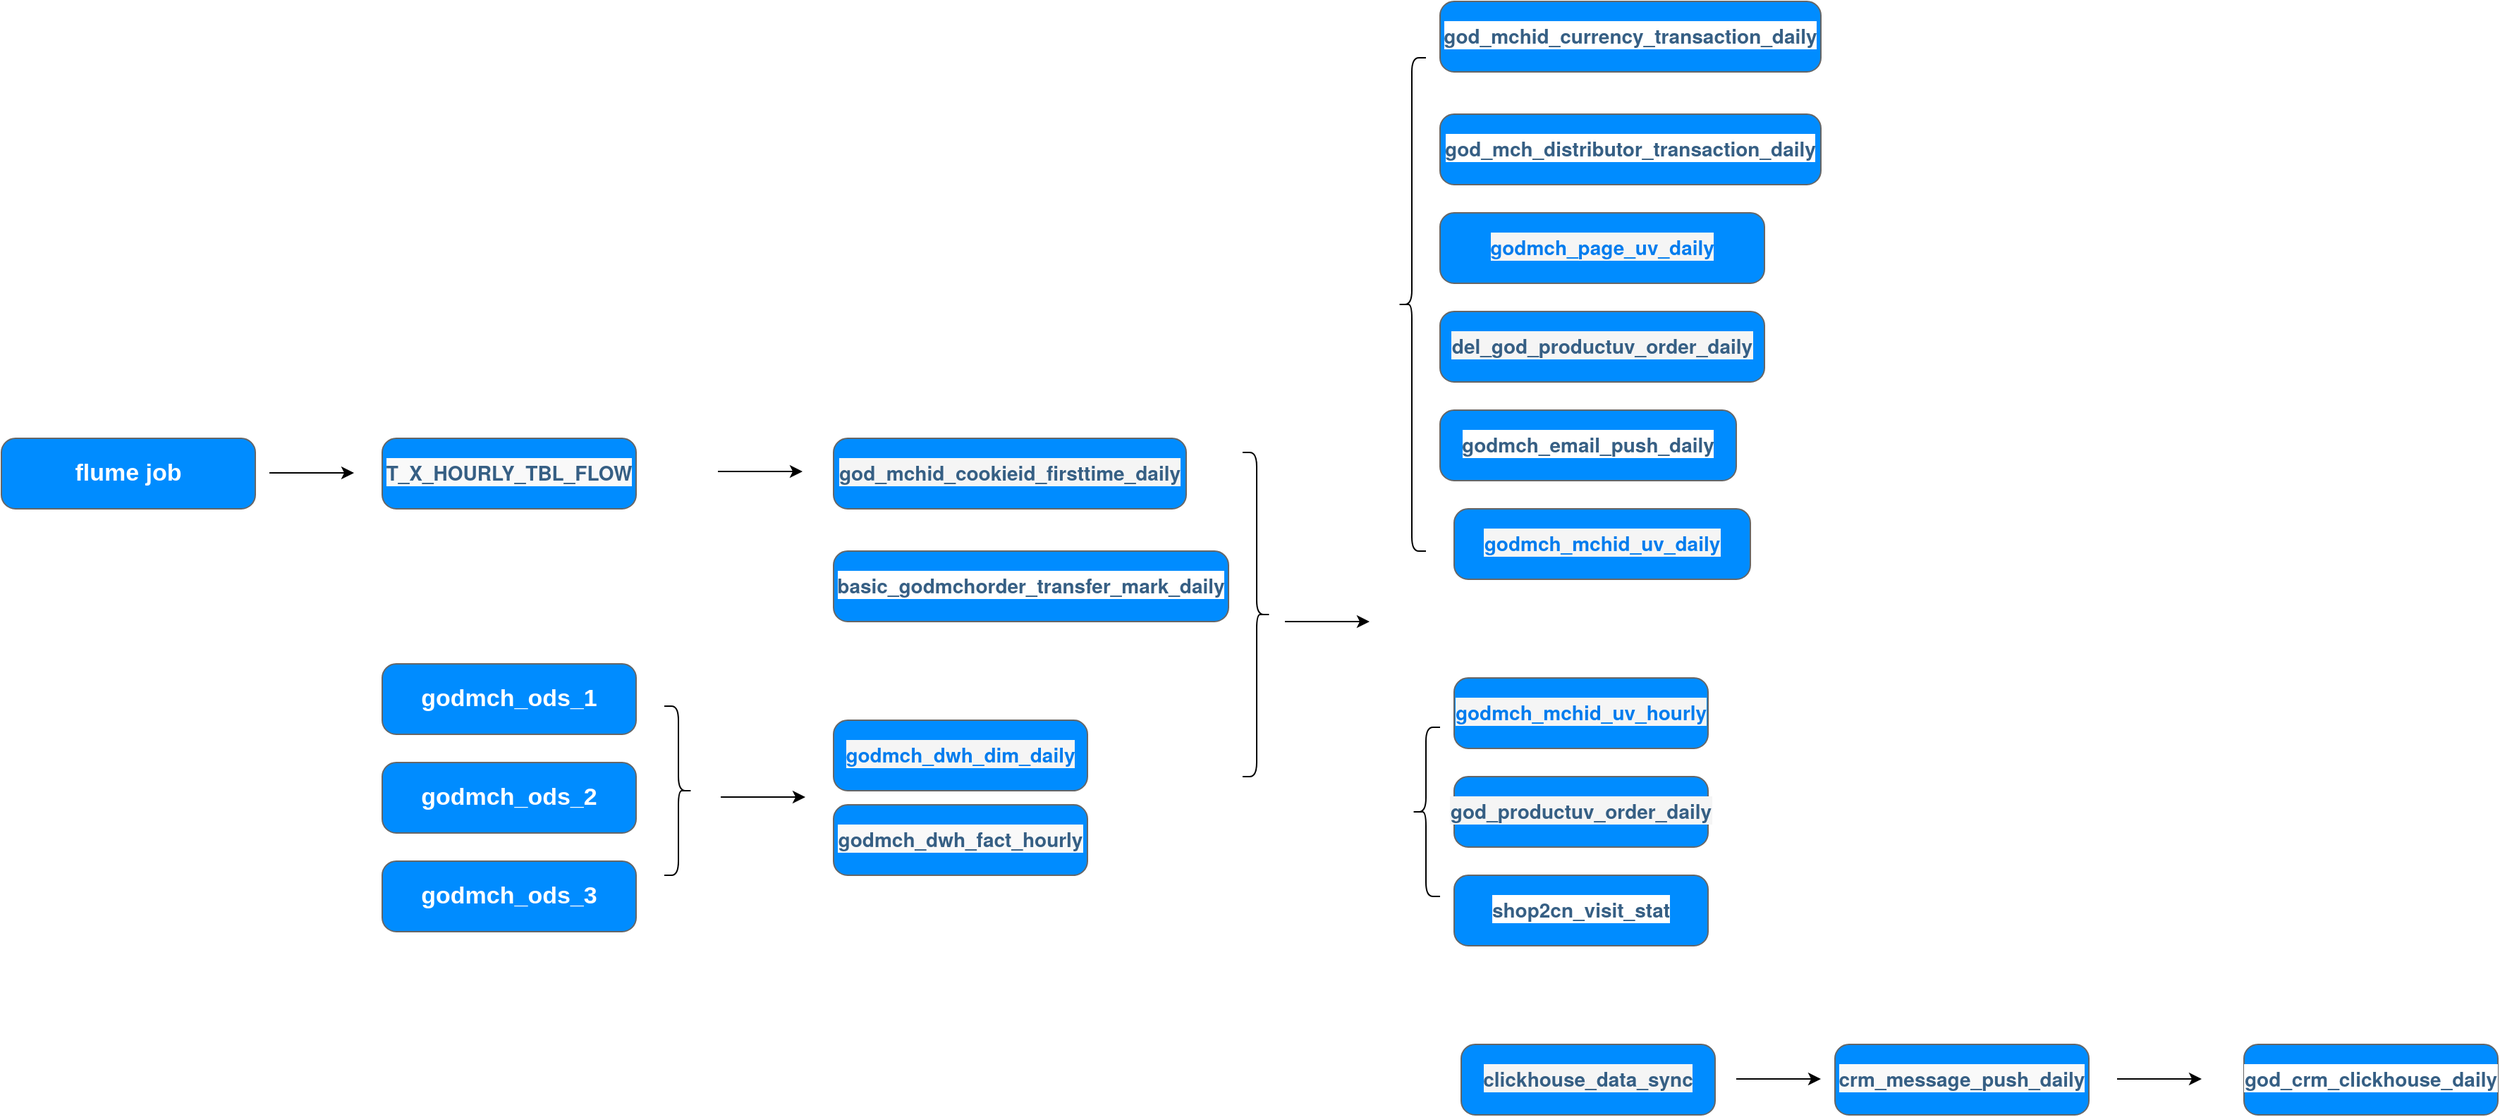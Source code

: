 <mxfile version="28.2.0">
  <diagram name="第 1 页" id="zSTitftozx2Z_BflJEai">
    <mxGraphModel dx="2490" dy="1960" grid="1" gridSize="10" guides="1" tooltips="1" connect="1" arrows="1" fold="1" page="1" pageScale="1" pageWidth="827" pageHeight="1169" math="0" shadow="0">
      <root>
        <mxCell id="0" />
        <mxCell id="1" parent="0" />
        <mxCell id="iIg9yEyoqN3lQ08Llj24-2" value="godmch_ods_1" style="strokeWidth=1;shadow=0;dashed=0;align=center;html=1;shape=mxgraph.mockup.buttons.button;strokeColor=#666666;fontColor=#ffffff;mainText=;buttonStyle=round;fontSize=17;fontStyle=1;fillColor=#008cff;whiteSpace=wrap;" vertex="1" parent="1">
          <mxGeometry x="60" y="460" width="180" height="50" as="geometry" />
        </mxCell>
        <mxCell id="iIg9yEyoqN3lQ08Llj24-3" value="godmch_ods_2" style="strokeWidth=1;shadow=0;dashed=0;align=center;html=1;shape=mxgraph.mockup.buttons.button;strokeColor=#666666;fontColor=#ffffff;mainText=;buttonStyle=round;fontSize=17;fontStyle=1;fillColor=#008cff;whiteSpace=wrap;" vertex="1" parent="1">
          <mxGeometry x="60" y="530" width="180" height="50" as="geometry" />
        </mxCell>
        <mxCell id="iIg9yEyoqN3lQ08Llj24-4" value="godmch_ods_3" style="strokeWidth=1;shadow=0;dashed=0;align=center;html=1;shape=mxgraph.mockup.buttons.button;strokeColor=#666666;fontColor=#ffffff;mainText=;buttonStyle=round;fontSize=17;fontStyle=1;fillColor=#008cff;whiteSpace=wrap;" vertex="1" parent="1">
          <mxGeometry x="60" y="600" width="180" height="50" as="geometry" />
        </mxCell>
        <mxCell id="iIg9yEyoqN3lQ08Llj24-5" value="&lt;a style=&quot;box-sizing: border-box; background-color: rgb(249, 249, 249); color: rgb(54, 95, 132); text-decoration-line: none; font-family: &amp;quot;Helvetica Neue&amp;quot;, Helvetica, Arial, sans-serif; font-size: 14px; font-weight: 400; text-align: start;&quot; data-original-title=&quot;&quot; title=&quot;&quot; href=&quot;http://airflow2.portal.cn/dags/T_X_HOURLY_TBL_FLOW/grid&quot;&gt;&lt;span style=&quot;box-sizing: border-box; font-weight: 700;&quot; title=&quot;T_X_HOURLY_TBL_FLOW&quot;&gt;T_X_HOURLY_TBL_FLOW&lt;/span&gt;&lt;/a&gt;" style="strokeWidth=1;shadow=0;dashed=0;align=center;html=1;shape=mxgraph.mockup.buttons.button;strokeColor=#666666;fontColor=#ffffff;mainText=;buttonStyle=round;fontSize=17;fontStyle=1;fillColor=#008cff;whiteSpace=wrap;" vertex="1" parent="1">
          <mxGeometry x="60" y="300" width="180" height="50" as="geometry" />
        </mxCell>
        <mxCell id="iIg9yEyoqN3lQ08Llj24-7" value="&lt;a style=&quot;box-sizing: border-box; background-color: rgb(245, 245, 245); color: rgb(1, 124, 238); text-decoration-line: none; outline: 0px; font-family: &amp;quot;Helvetica Neue&amp;quot;, Helvetica, Arial, sans-serif; font-size: 14px; font-weight: 400; text-align: start;&quot; data-original-title=&quot;&quot; title=&quot;&quot; href=&quot;http://airflow2.portal.cn/dags/godmch_dwh_dim_daily/grid&quot;&gt;&lt;span style=&quot;box-sizing: border-box; font-weight: 700;&quot; title=&quot;godmch_dwh_dim_daily&quot;&gt;godmch_dwh_dim_daily&lt;/span&gt;&lt;/a&gt;" style="strokeWidth=1;shadow=0;dashed=0;align=center;html=1;shape=mxgraph.mockup.buttons.button;strokeColor=#666666;fontColor=#ffffff;mainText=;buttonStyle=round;fontSize=17;fontStyle=1;fillColor=#008cff;whiteSpace=wrap;" vertex="1" parent="1">
          <mxGeometry x="380" y="500" width="180" height="50" as="geometry" />
        </mxCell>
        <mxCell id="iIg9yEyoqN3lQ08Llj24-8" value="&lt;a style=&quot;box-sizing: border-box; background-color: rgb(249, 249, 249); color: rgb(54, 95, 132); text-decoration-line: none; font-family: &amp;quot;Helvetica Neue&amp;quot;, Helvetica, Arial, sans-serif; font-size: 14px; font-weight: 400; text-align: start;&quot; data-original-title=&quot;&quot; title=&quot;&quot; href=&quot;http://airflow2.portal.cn/dags/godmch_dwh_fact_hourly/grid&quot;&gt;&lt;span style=&quot;box-sizing: border-box; font-weight: 700;&quot; title=&quot;godmch_dwh_fact_hourly&quot;&gt;godmch_dwh_fact_hourly&lt;/span&gt;&lt;/a&gt;" style="strokeWidth=1;shadow=0;dashed=0;align=center;html=1;shape=mxgraph.mockup.buttons.button;strokeColor=#666666;fontColor=#ffffff;mainText=;buttonStyle=round;fontSize=17;fontStyle=1;fillColor=#008cff;whiteSpace=wrap;" vertex="1" parent="1">
          <mxGeometry x="380" y="560" width="180" height="50" as="geometry" />
        </mxCell>
        <mxCell id="iIg9yEyoqN3lQ08Llj24-9" value="" style="endArrow=classic;html=1;rounded=0;" edge="1" parent="1">
          <mxGeometry width="50" height="50" relative="1" as="geometry">
            <mxPoint x="300" y="554.5" as="sourcePoint" />
            <mxPoint x="360" y="554.5" as="targetPoint" />
          </mxGeometry>
        </mxCell>
        <mxCell id="iIg9yEyoqN3lQ08Llj24-10" value="" style="endArrow=classic;html=1;rounded=0;" edge="1" parent="1">
          <mxGeometry width="50" height="50" relative="1" as="geometry">
            <mxPoint x="298" y="323.5" as="sourcePoint" />
            <mxPoint x="358" y="323.5" as="targetPoint" />
          </mxGeometry>
        </mxCell>
        <mxCell id="iIg9yEyoqN3lQ08Llj24-11" value="&lt;a style=&quot;box-sizing: border-box; background-color: rgb(245, 245, 245); color: rgb(54, 95, 132); text-decoration-line: none; font-family: &amp;quot;Helvetica Neue&amp;quot;, Helvetica, Arial, sans-serif; font-size: 14px; font-weight: 400; text-align: start;&quot; data-original-title=&quot;&quot; title=&quot;&quot; href=&quot;http://airflow2.portal.cn/dags/god_mchid_cookieid_firsttime_daily/grid&quot;&gt;&lt;span style=&quot;box-sizing: border-box; font-weight: 700;&quot; title=&quot;god_mchid_cookieid_firsttime_daily&quot;&gt;god_mchid_cookieid_firsttime_daily&lt;/span&gt;&lt;/a&gt;" style="strokeWidth=1;shadow=0;dashed=0;align=center;html=1;shape=mxgraph.mockup.buttons.button;strokeColor=#666666;fontColor=#ffffff;mainText=;buttonStyle=round;fontSize=17;fontStyle=1;fillColor=#008cff;whiteSpace=wrap;" vertex="1" parent="1">
          <mxGeometry x="380" y="300" width="250" height="50" as="geometry" />
        </mxCell>
        <mxCell id="iIg9yEyoqN3lQ08Llj24-12" value="&lt;a style=&quot;box-sizing: border-box; background-color: rgb(255, 255, 255); color: rgb(54, 95, 132); text-decoration-line: none; font-family: &amp;quot;Helvetica Neue&amp;quot;, Helvetica, Arial, sans-serif; font-size: 14px; font-weight: 400; text-align: start;&quot; data-original-title=&quot;&quot; title=&quot;&quot; href=&quot;http://airflow2.portal.cn/dags/basic_godmchorder_transfer_mark_daily/grid&quot;&gt;&lt;span style=&quot;box-sizing: border-box; font-weight: 700;&quot; title=&quot;basic_godmchorder_transfer_mark_daily&quot;&gt;basic_godmchorder_transfer_mark_daily&lt;/span&gt;&lt;/a&gt;" style="strokeWidth=1;shadow=0;dashed=0;align=center;html=1;shape=mxgraph.mockup.buttons.button;strokeColor=#666666;fontColor=#ffffff;mainText=;buttonStyle=round;fontSize=17;fontStyle=1;fillColor=#008cff;whiteSpace=wrap;" vertex="1" parent="1">
          <mxGeometry x="380" y="380" width="280" height="50" as="geometry" />
        </mxCell>
        <mxCell id="iIg9yEyoqN3lQ08Llj24-13" value="" style="endArrow=classic;html=1;rounded=0;" edge="1" parent="1">
          <mxGeometry width="50" height="50" relative="1" as="geometry">
            <mxPoint x="700" y="430" as="sourcePoint" />
            <mxPoint x="760" y="430" as="targetPoint" />
          </mxGeometry>
        </mxCell>
        <mxCell id="iIg9yEyoqN3lQ08Llj24-14" value="&lt;a style=&quot;box-sizing: border-box; background-color: rgb(245, 245, 245); color: rgb(1, 124, 238); text-decoration-line: none; outline: 0px; font-family: &amp;quot;Helvetica Neue&amp;quot;, Helvetica, Arial, sans-serif; font-size: 14px; font-weight: 400; text-align: start;&quot; data-original-title=&quot;&quot; title=&quot;&quot; href=&quot;http://airflow2.portal.cn/dags/godmch_mchid_uv_hourly/grid&quot;&gt;&lt;span style=&quot;box-sizing: border-box; font-weight: 700;&quot; title=&quot;godmch_mchid_uv_hourly&quot;&gt;godmch_mchid_uv_hourly&lt;/span&gt;&lt;/a&gt;" style="strokeWidth=1;shadow=0;dashed=0;align=center;html=1;shape=mxgraph.mockup.buttons.button;strokeColor=#666666;fontColor=#ffffff;mainText=;buttonStyle=round;fontSize=17;fontStyle=1;fillColor=#008cff;whiteSpace=wrap;" vertex="1" parent="1">
          <mxGeometry x="820" y="470" width="180" height="50" as="geometry" />
        </mxCell>
        <mxCell id="iIg9yEyoqN3lQ08Llj24-15" value="&lt;a style=&quot;box-sizing: border-box; background-color: rgb(245, 245, 245); color: rgb(54, 95, 132); text-decoration-line: none; font-family: &amp;quot;Helvetica Neue&amp;quot;, Helvetica, Arial, sans-serif; font-size: 14px; font-weight: 400; text-align: start;&quot; data-original-title=&quot;&quot; title=&quot;&quot; href=&quot;http://airflow2.portal.cn/dags/god_productuv_order_daily/grid&quot;&gt;&lt;span style=&quot;box-sizing: border-box; font-weight: 700;&quot; title=&quot;god_productuv_order_daily&quot;&gt;god_productuv_order_daily&lt;/span&gt;&lt;/a&gt;" style="strokeWidth=1;shadow=0;dashed=0;align=center;html=1;shape=mxgraph.mockup.buttons.button;strokeColor=#666666;fontColor=#ffffff;mainText=;buttonStyle=round;fontSize=17;fontStyle=1;fillColor=#008cff;whiteSpace=wrap;" vertex="1" parent="1">
          <mxGeometry x="820" y="540" width="180" height="50" as="geometry" />
        </mxCell>
        <mxCell id="iIg9yEyoqN3lQ08Llj24-16" value="&lt;a style=&quot;box-sizing: border-box; background-color: rgb(255, 255, 255); color: rgb(54, 95, 132); text-decoration-line: none; font-family: &amp;quot;Helvetica Neue&amp;quot;, Helvetica, Arial, sans-serif; font-size: 14px; font-weight: 400; text-align: start;&quot; data-original-title=&quot;&quot; title=&quot;&quot; href=&quot;http://airflow2.portal.cn/dags/shop2cn_visit_stat/grid&quot;&gt;&lt;span style=&quot;box-sizing: border-box; font-weight: 700;&quot; title=&quot;shop2cn_visit_stat&quot;&gt;shop2cn_visit_stat&lt;/span&gt;&lt;/a&gt;" style="strokeWidth=1;shadow=0;dashed=0;align=center;html=1;shape=mxgraph.mockup.buttons.button;strokeColor=#666666;fontColor=#ffffff;mainText=;buttonStyle=round;fontSize=17;fontStyle=1;fillColor=#008cff;whiteSpace=wrap;" vertex="1" parent="1">
          <mxGeometry x="820" y="610" width="180" height="50" as="geometry" />
        </mxCell>
        <mxCell id="iIg9yEyoqN3lQ08Llj24-17" value="" style="shape=curlyBracket;whiteSpace=wrap;html=1;rounded=1;labelPosition=left;verticalLabelPosition=middle;align=right;verticalAlign=middle;" vertex="1" parent="1">
          <mxGeometry x="790" y="505" width="20" height="120" as="geometry" />
        </mxCell>
        <mxCell id="iIg9yEyoqN3lQ08Llj24-18" value="" style="shape=curlyBracket;whiteSpace=wrap;html=1;rounded=1;flipH=1;labelPosition=right;verticalLabelPosition=middle;align=left;verticalAlign=middle;" vertex="1" parent="1">
          <mxGeometry x="670" y="310" width="20" height="230" as="geometry" />
        </mxCell>
        <mxCell id="iIg9yEyoqN3lQ08Llj24-19" value="&lt;a style=&quot;box-sizing: border-box; background-color: rgb(245, 245, 245); color: rgb(54, 95, 132); text-decoration-line: none; font-family: &amp;quot;Helvetica Neue&amp;quot;, Helvetica, Arial, sans-serif; font-size: 14px; font-weight: 400; text-align: start;&quot; data-original-title=&quot;&quot; title=&quot;&quot; href=&quot;http://airflow2.portal.cn/dags/del_god_productuv_order_daily/grid&quot;&gt;&lt;span style=&quot;box-sizing: border-box; font-weight: 700;&quot; title=&quot;del_god_productuv_order_daily&quot;&gt;del_god_productuv_order_daily&lt;/span&gt;&lt;/a&gt;" style="strokeWidth=1;shadow=0;dashed=0;align=center;html=1;shape=mxgraph.mockup.buttons.button;strokeColor=#666666;fontColor=#ffffff;mainText=;buttonStyle=round;fontSize=17;fontStyle=1;fillColor=#008cff;whiteSpace=wrap;" vertex="1" parent="1">
          <mxGeometry x="810" y="210" width="230" height="50" as="geometry" />
        </mxCell>
        <mxCell id="iIg9yEyoqN3lQ08Llj24-20" value="&lt;a style=&quot;box-sizing: border-box; background-color: rgb(255, 255, 255); color: rgb(54, 95, 132); text-decoration-line: none; font-family: &amp;quot;Helvetica Neue&amp;quot;, Helvetica, Arial, sans-serif; font-size: 14px; font-weight: 400; text-align: start;&quot; data-original-title=&quot;&quot; title=&quot;&quot; href=&quot;http://airflow2.portal.cn/dags/godmch_email_push_daily/grid&quot;&gt;&lt;span style=&quot;box-sizing: border-box; font-weight: 700;&quot; title=&quot;godmch_email_push_daily&quot;&gt;godmch_email_push_daily&lt;/span&gt;&lt;/a&gt;" style="strokeWidth=1;shadow=0;dashed=0;align=center;html=1;shape=mxgraph.mockup.buttons.button;strokeColor=#666666;fontColor=#ffffff;mainText=;buttonStyle=round;fontSize=17;fontStyle=1;fillColor=#008cff;whiteSpace=wrap;" vertex="1" parent="1">
          <mxGeometry x="810" y="280" width="210" height="50" as="geometry" />
        </mxCell>
        <mxCell id="iIg9yEyoqN3lQ08Llj24-21" value="" style="shape=curlyBracket;whiteSpace=wrap;html=1;rounded=1;labelPosition=left;verticalLabelPosition=middle;align=right;verticalAlign=middle;" vertex="1" parent="1">
          <mxGeometry x="780" y="30" width="20" height="350" as="geometry" />
        </mxCell>
        <mxCell id="iIg9yEyoqN3lQ08Llj24-22" value="" style="shape=curlyBracket;whiteSpace=wrap;html=1;rounded=1;flipH=1;labelPosition=right;verticalLabelPosition=middle;align=left;verticalAlign=middle;" vertex="1" parent="1">
          <mxGeometry x="260" y="490" width="20" height="120" as="geometry" />
        </mxCell>
        <mxCell id="iIg9yEyoqN3lQ08Llj24-23" value="&lt;a style=&quot;box-sizing: border-box; background-color: rgb(245, 245, 245); color: rgb(1, 124, 238); text-decoration-line: none; outline: 0px; font-family: &amp;quot;Helvetica Neue&amp;quot;, Helvetica, Arial, sans-serif; font-size: 14px; font-weight: 400; text-align: start;&quot; data-original-title=&quot;&quot; title=&quot;&quot; href=&quot;http://airflow2.portal.cn/dags/godmch_mchid_uv_daily/grid&quot;&gt;&lt;span style=&quot;box-sizing: border-box; font-weight: 700;&quot; title=&quot;godmch_mchid_uv_daily&quot;&gt;godmch_mchid_uv_daily&lt;/span&gt;&lt;/a&gt;" style="strokeWidth=1;shadow=0;dashed=0;align=center;html=1;shape=mxgraph.mockup.buttons.button;strokeColor=#666666;fontColor=#ffffff;mainText=;buttonStyle=round;fontSize=17;fontStyle=1;fillColor=#008cff;whiteSpace=wrap;" vertex="1" parent="1">
          <mxGeometry x="820" y="350" width="210" height="50" as="geometry" />
        </mxCell>
        <mxCell id="iIg9yEyoqN3lQ08Llj24-24" value="&lt;a style=&quot;box-sizing: border-box; background-color: rgb(245, 245, 245); color: rgb(1, 124, 238); text-decoration-line: none; outline: 0px; font-family: &amp;quot;Helvetica Neue&amp;quot;, Helvetica, Arial, sans-serif; font-size: 14px; font-weight: 400; text-align: start;&quot; data-original-title=&quot;&quot; title=&quot;&quot; href=&quot;http://airflow2.portal.cn/dags/godmch_page_uv_daily/grid&quot;&gt;&lt;span style=&quot;box-sizing: border-box; font-weight: 700;&quot; title=&quot;godmch_page_uv_daily&quot;&gt;godmch_page_uv_daily&lt;/span&gt;&lt;/a&gt;" style="strokeWidth=1;shadow=0;dashed=0;align=center;html=1;shape=mxgraph.mockup.buttons.button;strokeColor=#666666;fontColor=#ffffff;mainText=;buttonStyle=round;fontSize=17;fontStyle=1;fillColor=#008cff;whiteSpace=wrap;" vertex="1" parent="1">
          <mxGeometry x="810" y="140" width="230" height="50" as="geometry" />
        </mxCell>
        <mxCell id="iIg9yEyoqN3lQ08Llj24-25" value="&lt;a style=&quot;box-sizing: border-box; background-color: rgb(245, 245, 245); color: rgb(54, 95, 132); text-decoration-line: none; font-family: &amp;quot;Helvetica Neue&amp;quot;, Helvetica, Arial, sans-serif; font-size: 14px; font-weight: 400; text-align: start;&quot; data-original-title=&quot;&quot; title=&quot;&quot; href=&quot;http://airflow2.portal.cn/dags/clickhouse_data_sync/grid&quot;&gt;&lt;span style=&quot;box-sizing: border-box; font-weight: 700;&quot; title=&quot;clickhouse_data_sync&quot;&gt;clickhouse_data_sync&lt;/span&gt;&lt;/a&gt;" style="strokeWidth=1;shadow=0;dashed=0;align=center;html=1;shape=mxgraph.mockup.buttons.button;strokeColor=#666666;fontColor=#ffffff;mainText=;buttonStyle=round;fontSize=17;fontStyle=1;fillColor=#008cff;whiteSpace=wrap;" vertex="1" parent="1">
          <mxGeometry x="825" y="730" width="180" height="50" as="geometry" />
        </mxCell>
        <mxCell id="iIg9yEyoqN3lQ08Llj24-26" value="&lt;a style=&quot;box-sizing: border-box; background-color: rgb(255, 255, 255); color: rgb(54, 95, 132); text-decoration-line: none; font-family: &amp;quot;Helvetica Neue&amp;quot;, Helvetica, Arial, sans-serif; font-size: 14px; font-weight: 400; text-align: start;&quot; data-original-title=&quot;&quot; title=&quot;&quot; href=&quot;http://airflow2.portal.cn/dags/god_crm_clickhouse_daily/grid&quot;&gt;&lt;span style=&quot;box-sizing: border-box; font-weight: 700;&quot; title=&quot;god_crm_clickhouse_daily&quot;&gt;god_crm_clickhouse_daily&lt;/span&gt;&lt;/a&gt;" style="strokeWidth=1;shadow=0;dashed=0;align=center;html=1;shape=mxgraph.mockup.buttons.button;strokeColor=#666666;fontColor=#ffffff;mainText=;buttonStyle=round;fontSize=17;fontStyle=1;fillColor=#008cff;whiteSpace=wrap;" vertex="1" parent="1">
          <mxGeometry x="1380" y="730" width="180" height="50" as="geometry" />
        </mxCell>
        <mxCell id="iIg9yEyoqN3lQ08Llj24-27" value="" style="endArrow=classic;html=1;rounded=0;" edge="1" parent="1">
          <mxGeometry width="50" height="50" relative="1" as="geometry">
            <mxPoint x="1020" y="754.5" as="sourcePoint" />
            <mxPoint x="1080" y="754.5" as="targetPoint" />
          </mxGeometry>
        </mxCell>
        <mxCell id="iIg9yEyoqN3lQ08Llj24-30" value="&lt;a style=&quot;box-sizing: border-box; background-color: rgb(255, 255, 255); color: rgb(54, 95, 132); text-decoration-line: none; font-family: &amp;quot;Helvetica Neue&amp;quot;, Helvetica, Arial, sans-serif; font-size: 14px; font-weight: 400; text-align: start;&quot; data-original-title=&quot;&quot; title=&quot;&quot; href=&quot;http://airflow2.portal.cn/dags/god_mch_distributor_transaction_daily/grid&quot;&gt;&lt;span style=&quot;box-sizing: border-box; font-weight: 700;&quot; title=&quot;god_mch_distributor_transaction_daily&quot;&gt;god_mch_distributor_transaction_daily&lt;/span&gt;&lt;/a&gt;" style="strokeWidth=1;shadow=0;dashed=0;align=center;html=1;shape=mxgraph.mockup.buttons.button;strokeColor=#666666;fontColor=#ffffff;mainText=;buttonStyle=round;fontSize=17;fontStyle=1;fillColor=#008cff;whiteSpace=wrap;" vertex="1" parent="1">
          <mxGeometry x="810" y="70" width="270" height="50" as="geometry" />
        </mxCell>
        <mxCell id="iIg9yEyoqN3lQ08Llj24-33" value="&lt;a style=&quot;box-sizing: border-box; background-color: rgb(255, 255, 255); color: rgb(54, 95, 132); text-decoration-line: none; font-family: &amp;quot;Helvetica Neue&amp;quot;, Helvetica, Arial, sans-serif; font-size: 14px; font-weight: 400; text-align: start;&quot; data-original-title=&quot;&quot; title=&quot;&quot; href=&quot;http://airflow2.portal.cn/dags/god_mchid_currency_transaction_daily/grid&quot;&gt;&lt;span style=&quot;box-sizing: border-box; font-weight: 700;&quot; title=&quot;god_mchid_currency_transaction_daily&quot;&gt;god_mchid_currency_transaction_daily&lt;/span&gt;&lt;/a&gt;" style="strokeWidth=1;shadow=0;dashed=0;align=center;html=1;shape=mxgraph.mockup.buttons.button;strokeColor=#666666;fontColor=#ffffff;mainText=;buttonStyle=round;fontSize=17;fontStyle=1;fillColor=#008cff;whiteSpace=wrap;" vertex="1" parent="1">
          <mxGeometry x="810" y="-10" width="270" height="50" as="geometry" />
        </mxCell>
        <mxCell id="iIg9yEyoqN3lQ08Llj24-34" value="flume job" style="strokeWidth=1;shadow=0;dashed=0;align=center;html=1;shape=mxgraph.mockup.buttons.button;strokeColor=#666666;fontColor=#ffffff;mainText=;buttonStyle=round;fontSize=17;fontStyle=1;fillColor=#008cff;whiteSpace=wrap;" vertex="1" parent="1">
          <mxGeometry x="-210" y="300" width="180" height="50" as="geometry" />
        </mxCell>
        <mxCell id="iIg9yEyoqN3lQ08Llj24-35" value="" style="endArrow=classic;html=1;rounded=0;" edge="1" parent="1">
          <mxGeometry width="50" height="50" relative="1" as="geometry">
            <mxPoint x="-20" y="324.5" as="sourcePoint" />
            <mxPoint x="40" y="324.5" as="targetPoint" />
          </mxGeometry>
        </mxCell>
        <mxCell id="iIg9yEyoqN3lQ08Llj24-38" value="&lt;a style=&quot;box-sizing: border-box; background-color: rgb(249, 249, 249); color: rgb(54, 95, 132); text-decoration-line: none; font-family: &amp;quot;Helvetica Neue&amp;quot;, Helvetica, Arial, sans-serif; font-size: 14px; font-weight: 400; text-align: start;&quot; data-original-title=&quot;&quot; title=&quot;&quot; href=&quot;http://airflow2.portal.cn/dags/crm_message_push_daily/grid&quot;&gt;&lt;span style=&quot;box-sizing: border-box; font-weight: 700;&quot; title=&quot;crm_message_push_daily&quot;&gt;crm_message_push_daily&lt;/span&gt;&lt;/a&gt;" style="strokeWidth=1;shadow=0;dashed=0;align=center;html=1;shape=mxgraph.mockup.buttons.button;strokeColor=#666666;fontColor=#ffffff;mainText=;buttonStyle=round;fontSize=17;fontStyle=1;fillColor=#008cff;whiteSpace=wrap;" vertex="1" parent="1">
          <mxGeometry x="1090" y="730" width="180" height="50" as="geometry" />
        </mxCell>
        <mxCell id="iIg9yEyoqN3lQ08Llj24-39" value="" style="endArrow=classic;html=1;rounded=0;" edge="1" parent="1">
          <mxGeometry width="50" height="50" relative="1" as="geometry">
            <mxPoint x="1290" y="754.5" as="sourcePoint" />
            <mxPoint x="1350" y="754.5" as="targetPoint" />
          </mxGeometry>
        </mxCell>
      </root>
    </mxGraphModel>
  </diagram>
</mxfile>
